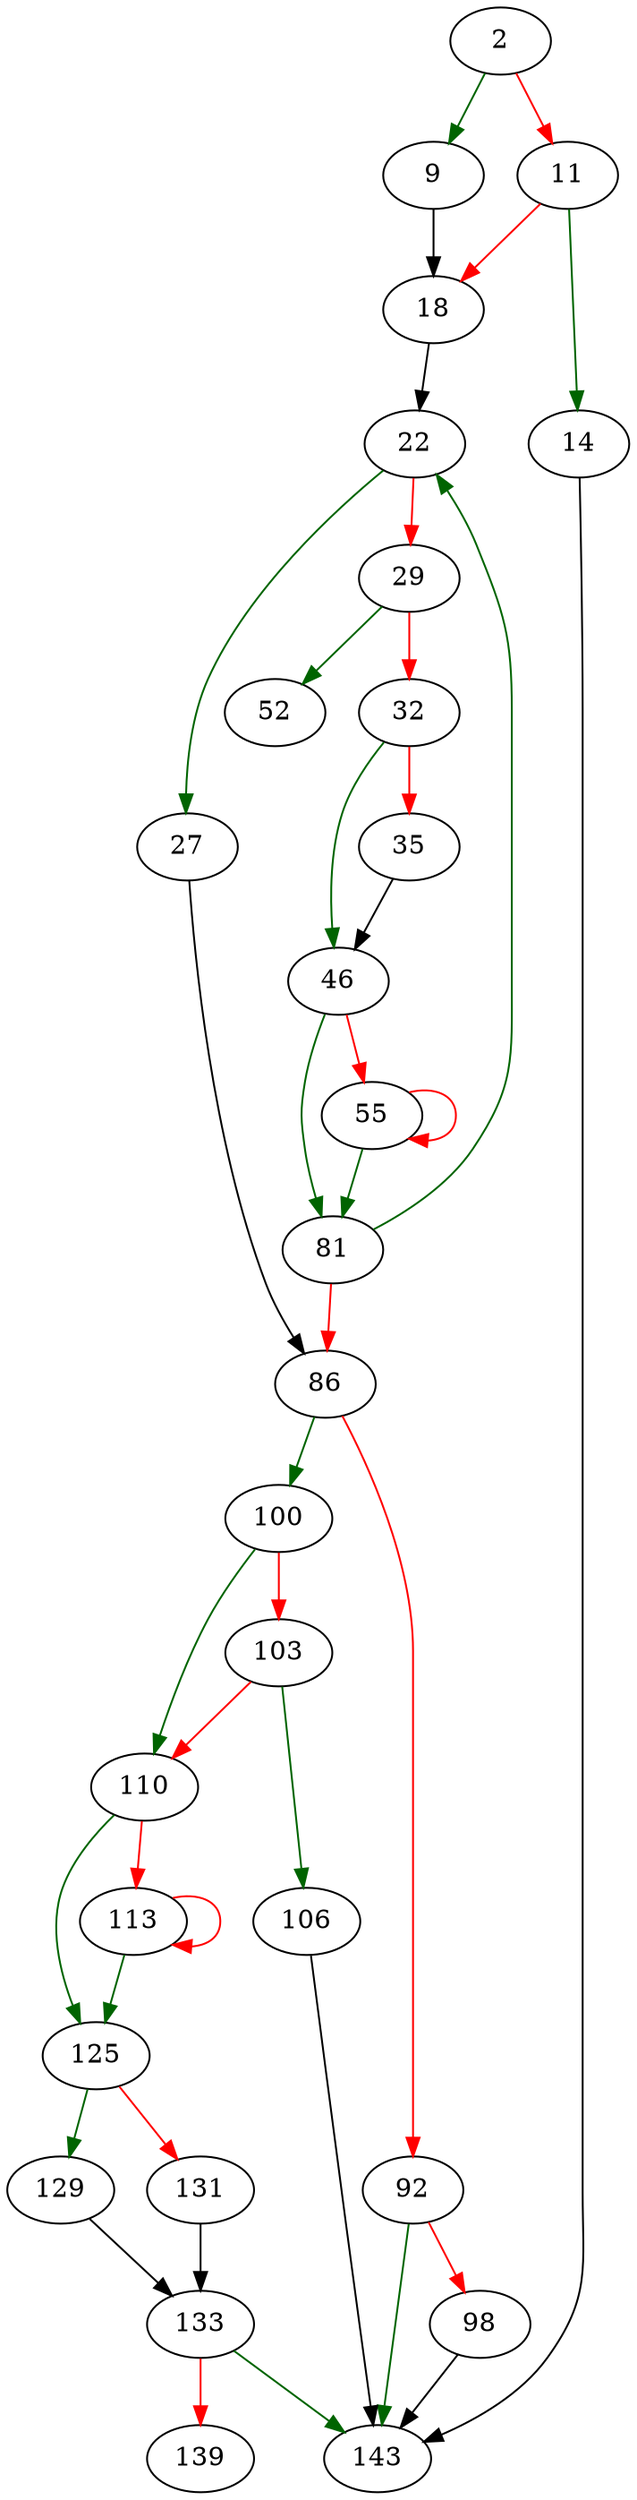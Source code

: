 strict digraph "cksum" {
	// Node definitions.
	2 [entry=true];
	9;
	11;
	18;
	14;
	143;
	22;
	27;
	29;
	86;
	52;
	32;
	46;
	35;
	81;
	55;
	100;
	92;
	98;
	110;
	103;
	106;
	125;
	113;
	129;
	131;
	133;
	139;

	// Edge definitions.
	2 -> 9 [
		color=darkgreen
		cond=true
	];
	2 -> 11 [
		color=red
		cond=false
	];
	9 -> 18;
	11 -> 18 [
		color=red
		cond=false
	];
	11 -> 14 [
		color=darkgreen
		cond=true
	];
	18 -> 22;
	14 -> 143;
	22 -> 27 [
		color=darkgreen
		cond=true
	];
	22 -> 29 [
		color=red
		cond=false
	];
	27 -> 86;
	29 -> 52 [
		color=darkgreen
		cond=true
	];
	29 -> 32 [
		color=red
		cond=false
	];
	86 -> 100 [
		color=darkgreen
		cond=true
	];
	86 -> 92 [
		color=red
		cond=false
	];
	32 -> 46 [
		color=darkgreen
		cond=true
	];
	32 -> 35 [
		color=red
		cond=false
	];
	46 -> 81 [
		color=darkgreen
		cond=true
	];
	46 -> 55 [
		color=red
		cond=false
	];
	35 -> 46;
	81 -> 22 [
		color=darkgreen
		cond=true
	];
	81 -> 86 [
		color=red
		cond=false
	];
	55 -> 81 [
		color=darkgreen
		cond=true
	];
	55 -> 55 [
		color=red
		cond=false
	];
	100 -> 110 [
		color=darkgreen
		cond=true
	];
	100 -> 103 [
		color=red
		cond=false
	];
	92 -> 143 [
		color=darkgreen
		cond=true
	];
	92 -> 98 [
		color=red
		cond=false
	];
	98 -> 143;
	110 -> 125 [
		color=darkgreen
		cond=true
	];
	110 -> 113 [
		color=red
		cond=false
	];
	103 -> 110 [
		color=red
		cond=false
	];
	103 -> 106 [
		color=darkgreen
		cond=true
	];
	106 -> 143;
	125 -> 129 [
		color=darkgreen
		cond=true
	];
	125 -> 131 [
		color=red
		cond=false
	];
	113 -> 125 [
		color=darkgreen
		cond=true
	];
	113 -> 113 [
		color=red
		cond=false
	];
	129 -> 133;
	131 -> 133;
	133 -> 143 [
		color=darkgreen
		cond=true
	];
	133 -> 139 [
		color=red
		cond=false
	];
}